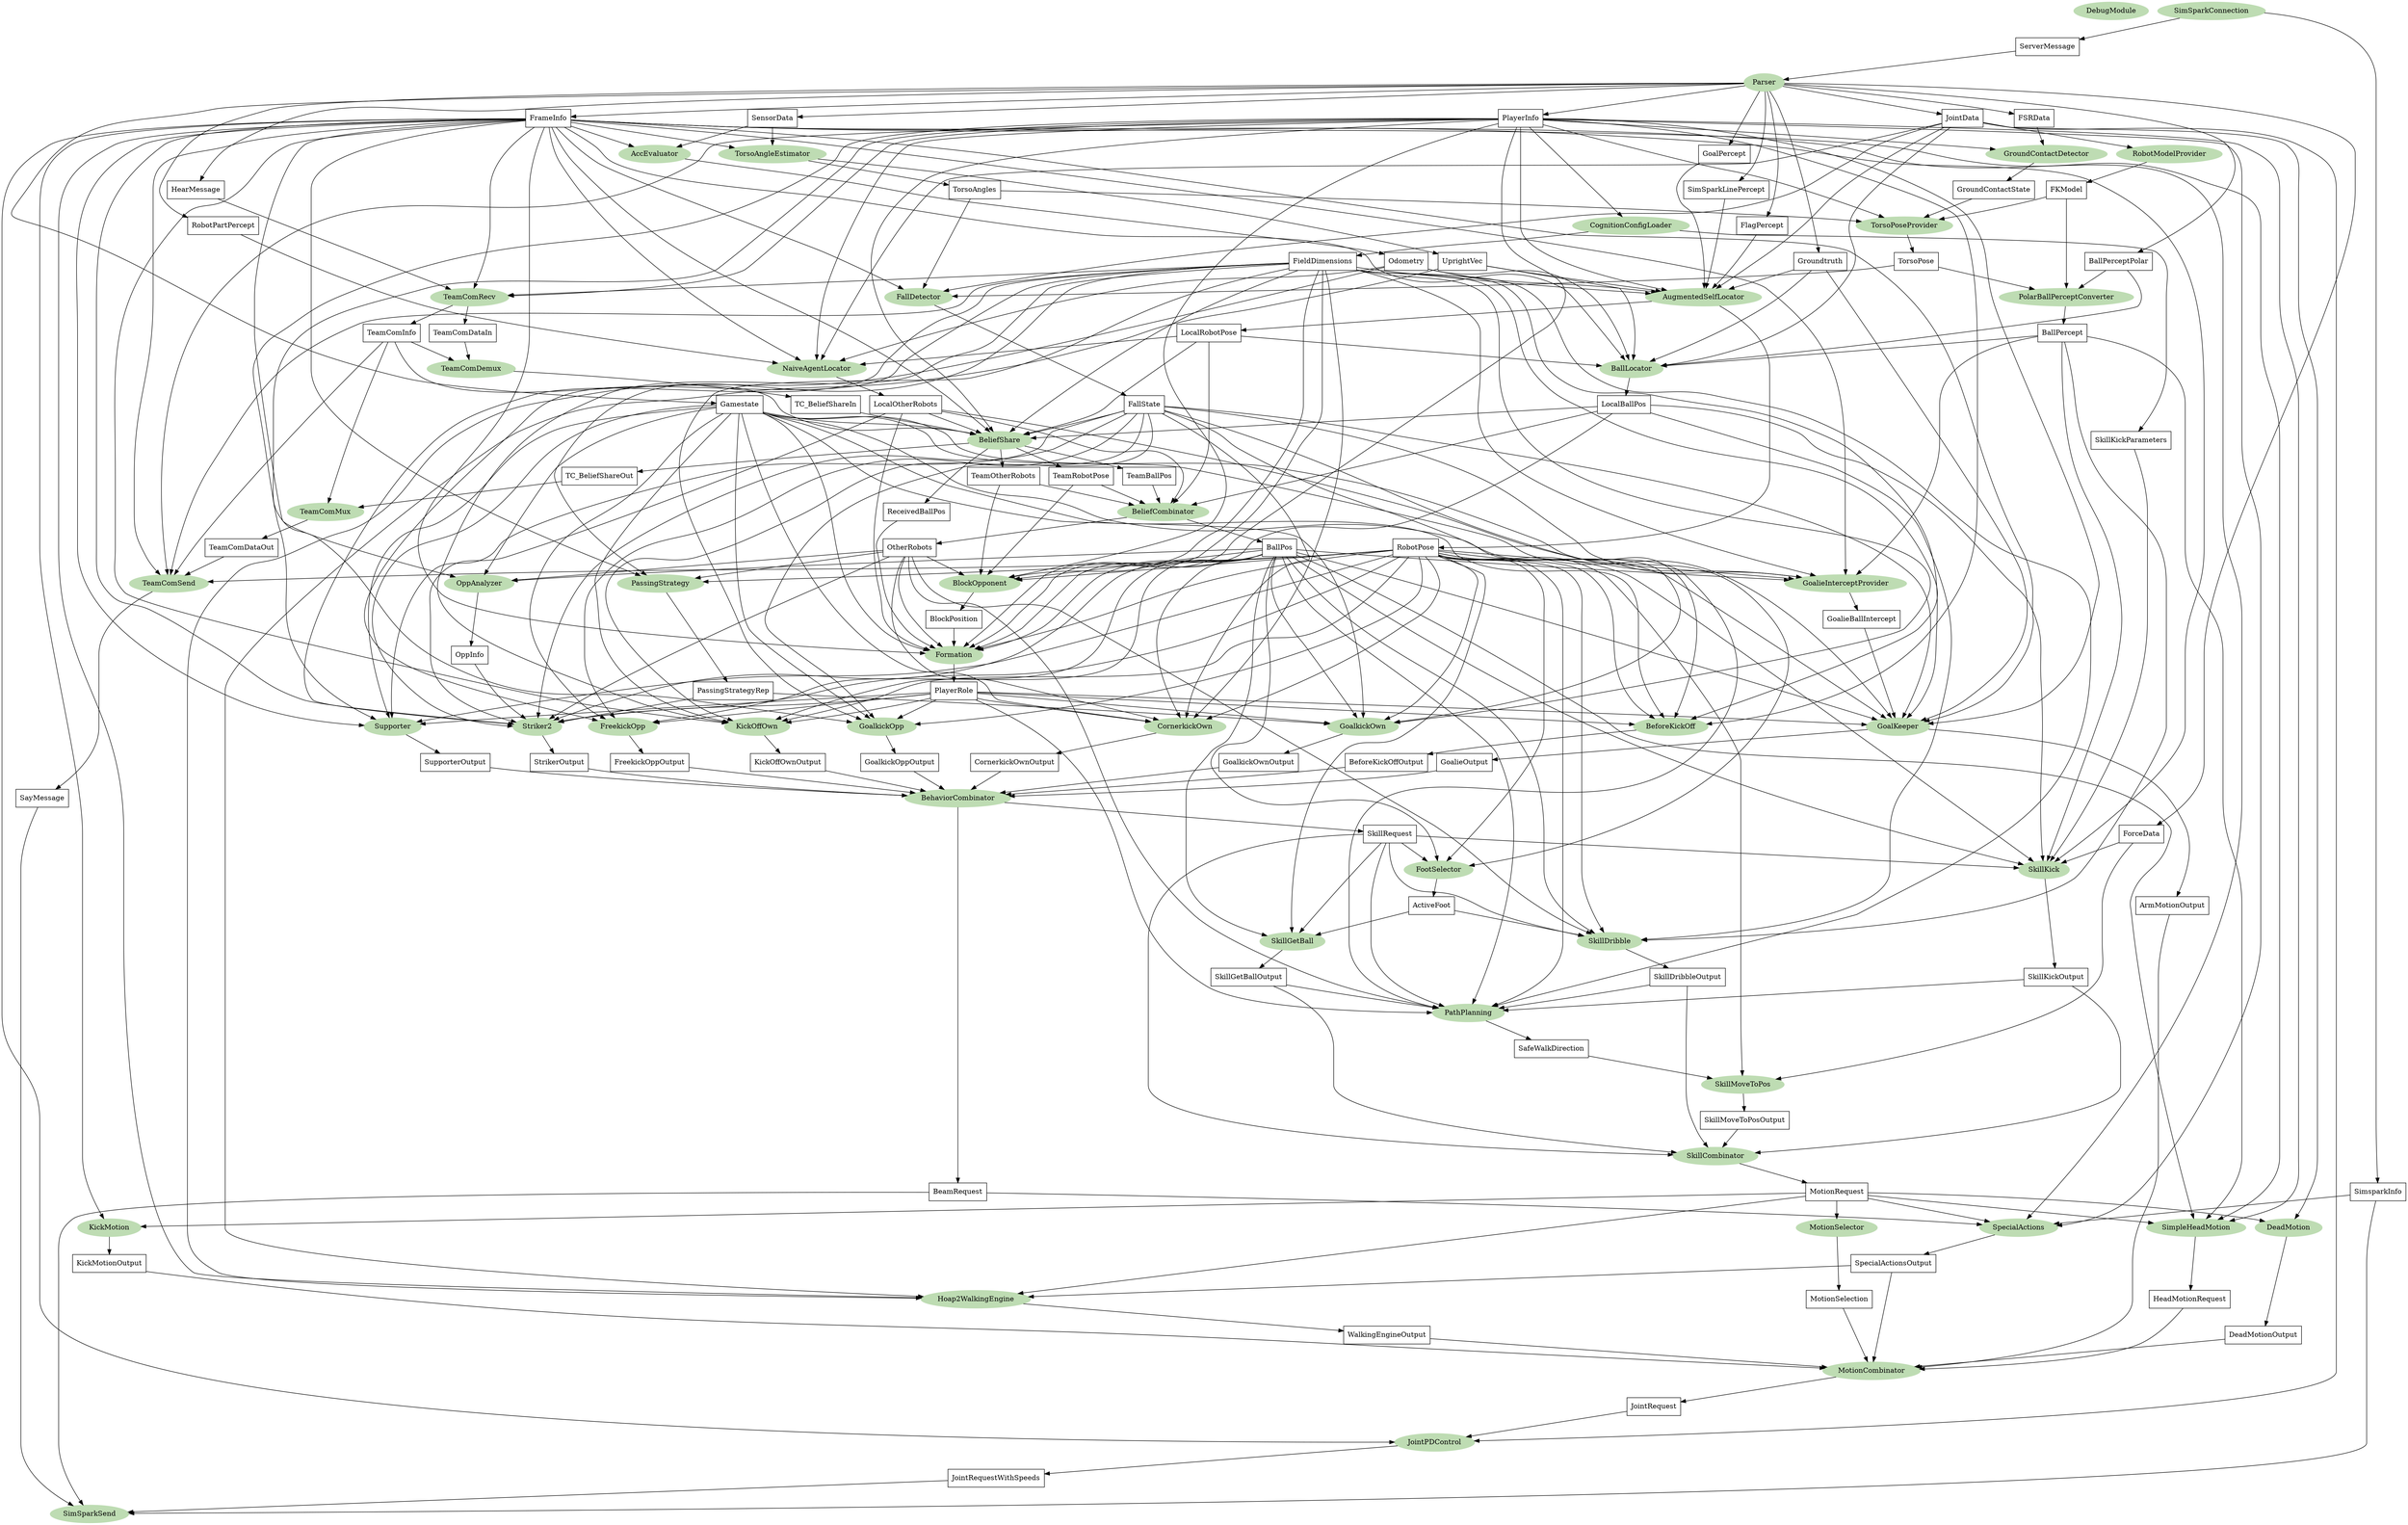 digraph RoboCanes_Modules {
DebugModule [style=filled, color="#bedcb3"]
OppAnalyzer [style=filled, color="#bedcb3"]
PassingStrategy [style=filled, color="#bedcb3"]
CognitionConfigLoader [style=filled, color="#bedcb3"]
SimSparkConnection [style=filled, color="#bedcb3"]
Parser [style=filled, color="#bedcb3"]
TeamComRecv [style=filled, color="#bedcb3"]
TeamComDemux [style=filled, color="#bedcb3"]
TeamComMux [style=filled, color="#bedcb3"]
TeamComSend [style=filled, color="#bedcb3"]
AccEvaluator [style=filled, color="#bedcb3"]
TorsoAngleEstimator [style=filled, color="#bedcb3"]
RobotModelProvider [style=filled, color="#bedcb3"]
GroundContactDetector [style=filled, color="#bedcb3"]
TorsoPoseProvider [style=filled, color="#bedcb3"]
FallDetector [style=filled, color="#bedcb3"]
PolarBallPerceptConverter [style=filled, color="#bedcb3"]
AugmentedSelfLocator [style=filled, color="#bedcb3"]
BallLocator [style=filled, color="#bedcb3"]
NaiveAgentLocator [style=filled, color="#bedcb3"]
BeliefShare [style=filled, color="#bedcb3"]
BeliefCombinator [style=filled, color="#bedcb3"]
BlockOpponent [style=filled, color="#bedcb3"]
Formation [style=filled, color="#bedcb3"]
BeforeKickOff [style=filled, color="#bedcb3"]
KickOffOwn [style=filled, color="#bedcb3"]
FreekickOpp [style=filled, color="#bedcb3"]
GoalkickOpp [style=filled, color="#bedcb3"]
GoalkickOwn [style=filled, color="#bedcb3"]
CornerkickOwn [style=filled, color="#bedcb3"]
Striker2 [style=filled, color="#bedcb3"]
Supporter [style=filled, color="#bedcb3"]
GoalieInterceptProvider [style=filled, color="#bedcb3"]
GoalKeeper [style=filled, color="#bedcb3"]
BehaviorCombinator [style=filled, color="#bedcb3"]
FootSelector [style=filled, color="#bedcb3"]
PathPlanning [style=filled, color="#bedcb3"]
SkillMoveToPos [style=filled, color="#bedcb3"]
SkillGetBall [style=filled, color="#bedcb3"]
SkillKick [style=filled, color="#bedcb3"]
SkillDribble [style=filled, color="#bedcb3"]
SkillCombinator [style=filled, color="#bedcb3"]
MotionSelector [style=filled, color="#bedcb3"]
Hoap2WalkingEngine [style=filled, color="#bedcb3"]
SpecialActions [style=filled, color="#bedcb3"]
KickMotion [style=filled, color="#bedcb3"]
DeadMotion [style=filled, color="#bedcb3"]
SimpleHeadMotion [style=filled, color="#bedcb3"]
MotionCombinator [style=filled, color="#bedcb3"]
JointPDControl [style=filled, color="#bedcb3"]
SimSparkSend [style=filled, color="#bedcb3"]
FrameInfo -> OppAnalyzer
Gamestate -> OppAnalyzer
BallPos -> OppAnalyzer
OtherRobots -> OppAnalyzer
OppAnalyzer -> OppInfo
OtherRobots -> PassingStrategy
RobotPose -> PassingStrategy
FieldDimensions -> PassingStrategy
FrameInfo -> PassingStrategy
PassingStrategy -> PassingStrategyRep
PlayerInfo -> CognitionConfigLoader
CognitionConfigLoader -> FieldDimensions
CognitionConfigLoader -> SkillKickParameters
SimSparkConnection -> ServerMessage
SimSparkConnection -> SimsparkInfo
ServerMessage -> Parser
Parser -> FrameInfo
Parser -> PlayerInfo
Parser -> Gamestate
Parser -> SimSparkLinePercept
Parser -> BallPerceptPolar
Parser -> FlagPercept
Parser -> GoalPercept
Parser -> RobotPartPercept
Parser -> SensorData
Parser -> ForceData
Parser -> FSRData
Parser -> HearMessage
Parser -> Groundtruth
Parser -> JointData
FieldDimensions -> TeamComRecv
FrameInfo -> TeamComRecv
PlayerInfo -> TeamComRecv
HearMessage -> TeamComRecv
TeamComRecv -> TeamComInfo
TeamComRecv -> TeamComDataIn
TeamComInfo -> TeamComDemux
TeamComDataIn -> TeamComDemux
TeamComDemux -> TC_BeliefShareIn
TeamComInfo -> TeamComMux
TC_BeliefShareOut -> TeamComMux
TeamComMux -> TeamComDataOut
FieldDimensions -> TeamComSend
FrameInfo -> TeamComSend
PlayerInfo -> TeamComSend
RobotPose -> TeamComSend
TeamComInfo -> TeamComSend
TeamComDataOut -> TeamComSend
TeamComSend -> SayMessage
FrameInfo -> AccEvaluator
SensorData -> AccEvaluator
AccEvaluator -> Odometry
FrameInfo -> TorsoAngleEstimator
SensorData -> TorsoAngleEstimator
TorsoAngleEstimator -> TorsoAngles
TorsoAngleEstimator -> UprightVec
JointData -> RobotModelProvider
RobotModelProvider -> FKModel
FSRData -> GroundContactDetector
PlayerInfo -> GroundContactDetector
GroundContactDetector -> GroundContactState
PlayerInfo -> TorsoPoseProvider
TorsoAngles -> TorsoPoseProvider
GroundContactState -> TorsoPoseProvider
FKModel -> TorsoPoseProvider
TorsoPoseProvider -> TorsoPose
TorsoAngles -> FallDetector
TorsoPose -> FallDetector
FrameInfo -> FallDetector
JointData -> FallDetector
FallDetector -> FallState
BallPerceptPolar -> PolarBallPerceptConverter
FKModel -> PolarBallPerceptConverter
TorsoPose -> PolarBallPerceptConverter
PolarBallPerceptConverter -> BallPercept
FieldDimensions -> AugmentedSelfLocator
FlagPercept -> AugmentedSelfLocator
GoalPercept -> AugmentedSelfLocator
SimSparkLinePercept -> AugmentedSelfLocator
UprightVec -> AugmentedSelfLocator
Odometry -> AugmentedSelfLocator
PlayerInfo -> AugmentedSelfLocator
JointData -> AugmentedSelfLocator
Groundtruth -> AugmentedSelfLocator
AugmentedSelfLocator -> RobotPose
AugmentedSelfLocator -> LocalRobotPose
BallPerceptPolar -> BallLocator
BallPercept -> BallLocator
UprightVec -> BallLocator
JointData -> BallLocator
Odometry -> BallLocator
FrameInfo -> BallLocator
LocalRobotPose -> BallLocator
Groundtruth -> BallLocator
BallLocator -> LocalBallPos
RobotPartPercept -> NaiveAgentLocator
Odometry -> NaiveAgentLocator
PlayerInfo -> NaiveAgentLocator
JointData -> NaiveAgentLocator
LocalRobotPose -> NaiveAgentLocator
FrameInfo -> NaiveAgentLocator
NaiveAgentLocator -> LocalOtherRobots
FieldDimensions -> BeliefShare
FrameInfo -> BeliefShare
PlayerInfo -> BeliefShare
Gamestate -> BeliefShare
FallState -> BeliefShare
LocalRobotPose -> BeliefShare
LocalBallPos -> BeliefShare
LocalOtherRobots -> BeliefShare
TeamComInfo -> BeliefShare
TC_BeliefShareIn -> BeliefShare
BeliefShare -> TC_BeliefShareOut
BeliefShare -> TeamRobotPose
BeliefShare -> TeamBallPos
BeliefShare -> TeamOtherRobots
BeliefShare -> ReceivedBallPos
LocalRobotPose -> BeliefCombinator
LocalBallPos -> BeliefCombinator
LocalOtherRobots -> BeliefCombinator
TeamOtherRobots -> BeliefCombinator
TeamRobotPose -> BeliefCombinator
TeamBallPos -> BeliefCombinator
BeliefCombinator -> BallPos
BeliefCombinator -> OtherRobots
FieldDimensions -> BlockOpponent
RobotPose -> BlockOpponent
BallPos -> BlockOpponent
PlayerInfo -> BlockOpponent
TeamRobotPose -> BlockOpponent
TeamOtherRobots -> BlockOpponent
OtherRobots -> BlockOpponent
BlockOpponent -> BlockPosition
FrameInfo -> Formation
FieldDimensions -> Formation
Gamestate -> Formation
PlayerInfo -> Formation
RobotPose -> Formation
BallPos -> Formation
LocalBallPos -> Formation
OtherRobots -> Formation
LocalOtherRobots -> Formation
BlockPosition -> Formation
ReceivedBallPos -> Formation
Formation -> PlayerRole
FallState -> BeforeKickOff
FieldDimensions -> BeforeKickOff
Gamestate -> BeforeKickOff
PlayerInfo -> BeforeKickOff
PlayerRole -> BeforeKickOff
RobotPose -> BeforeKickOff
BeforeKickOff -> BeforeKickOffOutput
FieldDimensions -> KickOffOwn
BallPos -> KickOffOwn
RobotPose -> KickOffOwn
FallState -> KickOffOwn
PlayerRole -> KickOffOwn
FrameInfo -> KickOffOwn
Gamestate -> KickOffOwn
KickOffOwn -> KickOffOwnOutput
FieldDimensions -> FreekickOpp
Gamestate -> FreekickOpp
PlayerRole -> FreekickOpp
BallPos -> FreekickOpp
FallState -> FreekickOpp
FreekickOpp -> FreekickOppOutput
FieldDimensions -> GoalkickOpp
Gamestate -> GoalkickOpp
PlayerInfo -> GoalkickOpp
PlayerRole -> GoalkickOpp
RobotPose -> GoalkickOpp
FallState -> GoalkickOpp
GoalkickOpp -> GoalkickOppOutput
PassingStrategyRep -> GoalkickOwn
FieldDimensions -> GoalkickOwn
Gamestate -> GoalkickOwn
BallPos -> GoalkickOwn
PlayerRole -> GoalkickOwn
RobotPose -> GoalkickOwn
FallState -> GoalkickOwn
GoalkickOwn -> GoalkickOwnOutput
FieldDimensions -> CornerkickOwn
Gamestate -> CornerkickOwn
BallPos -> CornerkickOwn
PlayerRole -> CornerkickOwn
RobotPose -> CornerkickOwn
FallState -> CornerkickOwn
OtherRobots -> CornerkickOwn
CornerkickOwn -> CornerkickOwnOutput
PassingStrategyRep -> Striker2
FieldDimensions -> Striker2
Gamestate -> Striker2
PlayerRole -> Striker2
FrameInfo -> Striker2
FallState -> Striker2
RobotPose -> Striker2
BallPos -> Striker2
LocalOtherRobots -> Striker2
OtherRobots -> Striker2
OppInfo -> Striker2
Striker2 -> StrikerOutput
FrameInfo -> Supporter
PlayerInfo -> Supporter
Gamestate -> Supporter
RobotPose -> Supporter
FallState -> Supporter
PlayerRole -> Supporter
Supporter -> SupporterOutput
BallPos -> GoalieInterceptProvider
FrameInfo -> GoalieInterceptProvider
RobotPose -> GoalieInterceptProvider
BallPercept -> GoalieInterceptProvider
Gamestate -> GoalieInterceptProvider
FallState -> GoalieInterceptProvider
FieldDimensions -> GoalieInterceptProvider
GoalieInterceptProvider -> GoalieBallIntercept
Gamestate -> GoalKeeper
FieldDimensions -> GoalKeeper
Groundtruth -> GoalKeeper
PlayerInfo -> GoalKeeper
PlayerRole -> GoalKeeper
FallState -> GoalKeeper
RobotPose -> GoalKeeper
BallPos -> GoalKeeper
FrameInfo -> GoalKeeper
GoalieBallIntercept -> GoalKeeper
GoalKeeper -> GoalieOutput
GoalKeeper -> ArmMotionOutput
BeforeKickOffOutput -> BehaviorCombinator
KickOffOwnOutput -> BehaviorCombinator
CornerkickOwnOutput -> BehaviorCombinator
FreekickOppOutput -> BehaviorCombinator
GoalkickOppOutput -> BehaviorCombinator
GoalkickOwnOutput -> BehaviorCombinator
GoalieOutput -> BehaviorCombinator
StrikerOutput -> BehaviorCombinator
SupporterOutput -> BehaviorCombinator
BehaviorCombinator -> SkillRequest
BehaviorCombinator -> BeamRequest
RobotPose -> FootSelector
BallPos -> FootSelector
LocalOtherRobots -> FootSelector
SkillRequest -> FootSelector
FootSelector -> ActiveFoot
SkillRequest -> PathPlanning
SkillGetBallOutput -> PathPlanning
SkillKickOutput -> PathPlanning
SkillDribbleOutput -> PathPlanning
Gamestate -> PathPlanning
RobotPose -> PathPlanning
BallPos -> PathPlanning
OtherRobots -> PathPlanning
FieldDimensions -> PathPlanning
PlayerRole -> PathPlanning
PathPlanning -> SafeWalkDirection
RobotPose -> SkillMoveToPos
ForceData -> SkillMoveToPos
SafeWalkDirection -> SkillMoveToPos
SkillMoveToPos -> SkillMoveToPosOutput
SkillRequest -> SkillGetBall
RobotPose -> SkillGetBall
BallPos -> SkillGetBall
ActiveFoot -> SkillGetBall
SkillGetBall -> SkillGetBallOutput
SkillRequest -> SkillKick
FrameInfo -> SkillKick
BallPercept -> SkillKick
BallPos -> SkillKick
LocalBallPos -> SkillKick
RobotPose -> SkillKick
ForceData -> SkillKick
SkillKickParameters -> SkillKick
SkillKick -> SkillKickOutput
RobotPose -> SkillDribble
OtherRobots -> SkillDribble
BallPercept -> SkillDribble
BallPos -> SkillDribble
LocalBallPos -> SkillDribble
ActiveFoot -> SkillDribble
SkillRequest -> SkillDribble
SkillDribble -> SkillDribbleOutput
SkillRequest -> SkillCombinator
SkillMoveToPosOutput -> SkillCombinator
SkillGetBallOutput -> SkillCombinator
SkillKickOutput -> SkillCombinator
SkillDribbleOutput -> SkillCombinator
SkillCombinator -> MotionRequest
MotionRequest -> MotionSelector
MotionSelector -> MotionSelection
SpecialActionsOutput -> Hoap2WalkingEngine
FrameInfo -> Hoap2WalkingEngine
UprightVec -> Hoap2WalkingEngine
Odometry -> Hoap2WalkingEngine
MotionRequest -> Hoap2WalkingEngine
Hoap2WalkingEngine -> WalkingEngineOutput
FrameInfo -> SpecialActions
PlayerInfo -> SpecialActions
MotionRequest -> SpecialActions
BeamRequest -> SpecialActions
SimsparkInfo -> SpecialActions
SpecialActions -> SpecialActionsOutput
FrameInfo -> KickMotion
MotionRequest -> KickMotion
KickMotion -> KickMotionOutput
JointData -> DeadMotion
MotionRequest -> DeadMotion
DeadMotion -> DeadMotionOutput
FrameInfo -> SimpleHeadMotion
BallPercept -> SimpleHeadMotion
BallPos -> SimpleHeadMotion
MotionRequest -> SimpleHeadMotion
PlayerInfo -> SimpleHeadMotion
SimpleHeadMotion -> HeadMotionRequest
MotionSelection -> MotionCombinator
SpecialActionsOutput -> MotionCombinator
DeadMotionOutput -> MotionCombinator
KickMotionOutput -> MotionCombinator
WalkingEngineOutput -> MotionCombinator
HeadMotionRequest -> MotionCombinator
ArmMotionOutput -> MotionCombinator
MotionCombinator -> JointRequest
FrameInfo -> JointPDControl
JointData -> JointPDControl
JointRequest -> JointPDControl
JointPDControl -> JointRequestWithSpeeds
SimsparkInfo -> SimSparkSend
JointRequestWithSpeeds -> SimSparkSend
SayMessage -> SimSparkSend
BeamRequest -> SimSparkSend
FrameInfo [shape=box]
Gamestate [shape=box]
BallPos [shape=box]
OtherRobots [shape=box]
OppInfo [shape=box]
RobotPose [shape=box]
FieldDimensions [shape=box]
PassingStrategyRep [shape=box]
PlayerInfo [shape=box]
SkillKickParameters [shape=box]
ServerMessage [shape=box]
SimsparkInfo [shape=box]
SimSparkLinePercept [shape=box]
BallPerceptPolar [shape=box]
FlagPercept [shape=box]
GoalPercept [shape=box]
RobotPartPercept [shape=box]
SensorData [shape=box]
ForceData [shape=box]
FSRData [shape=box]
HearMessage [shape=box]
Groundtruth [shape=box]
JointData [shape=box]
TeamComInfo [shape=box]
TeamComDataIn [shape=box]
TC_BeliefShareIn [shape=box]
TC_BeliefShareOut [shape=box]
TeamComDataOut [shape=box]
SayMessage [shape=box]
FallState [shape=box]
UprightVec [shape=box]
Odometry [shape=box]
TorsoPose [shape=box]
TorsoAngles [shape=box]
FKModel [shape=box]
GroundContactState [shape=box]
BallPercept [shape=box]
LocalRobotPose [shape=box]
LocalBallPos [shape=box]
LocalOtherRobots [shape=box]
TeamRobotPose [shape=box]
TeamBallPos [shape=box]
TeamOtherRobots [shape=box]
ReceivedBallPos [shape=box]
BlockPosition [shape=box]
PlayerRole [shape=box]
BeforeKickOffOutput [shape=box]
KickOffOwnOutput [shape=box]
FreekickOppOutput [shape=box]
GoalkickOppOutput [shape=box]
GoalkickOwnOutput [shape=box]
CornerkickOwnOutput [shape=box]
StrikerOutput [shape=box]
SupporterOutput [shape=box]
GoalieBallIntercept [shape=box]
GoalieOutput [shape=box]
ArmMotionOutput [shape=box]
SkillRequest [shape=box]
BeamRequest [shape=box]
ActiveFoot [shape=box]
SkillGetBallOutput [shape=box]
SkillKickOutput [shape=box]
SkillDribbleOutput [shape=box]
SafeWalkDirection [shape=box]
SkillMoveToPosOutput [shape=box]
MotionRequest [shape=box]
MotionSelection [shape=box]
SpecialActionsOutput [shape=box]
WalkingEngineOutput [shape=box]
KickMotionOutput [shape=box]
DeadMotionOutput [shape=box]
HeadMotionRequest [shape=box]
JointRequest [shape=box]
JointRequestWithSpeeds [shape=box]
}

